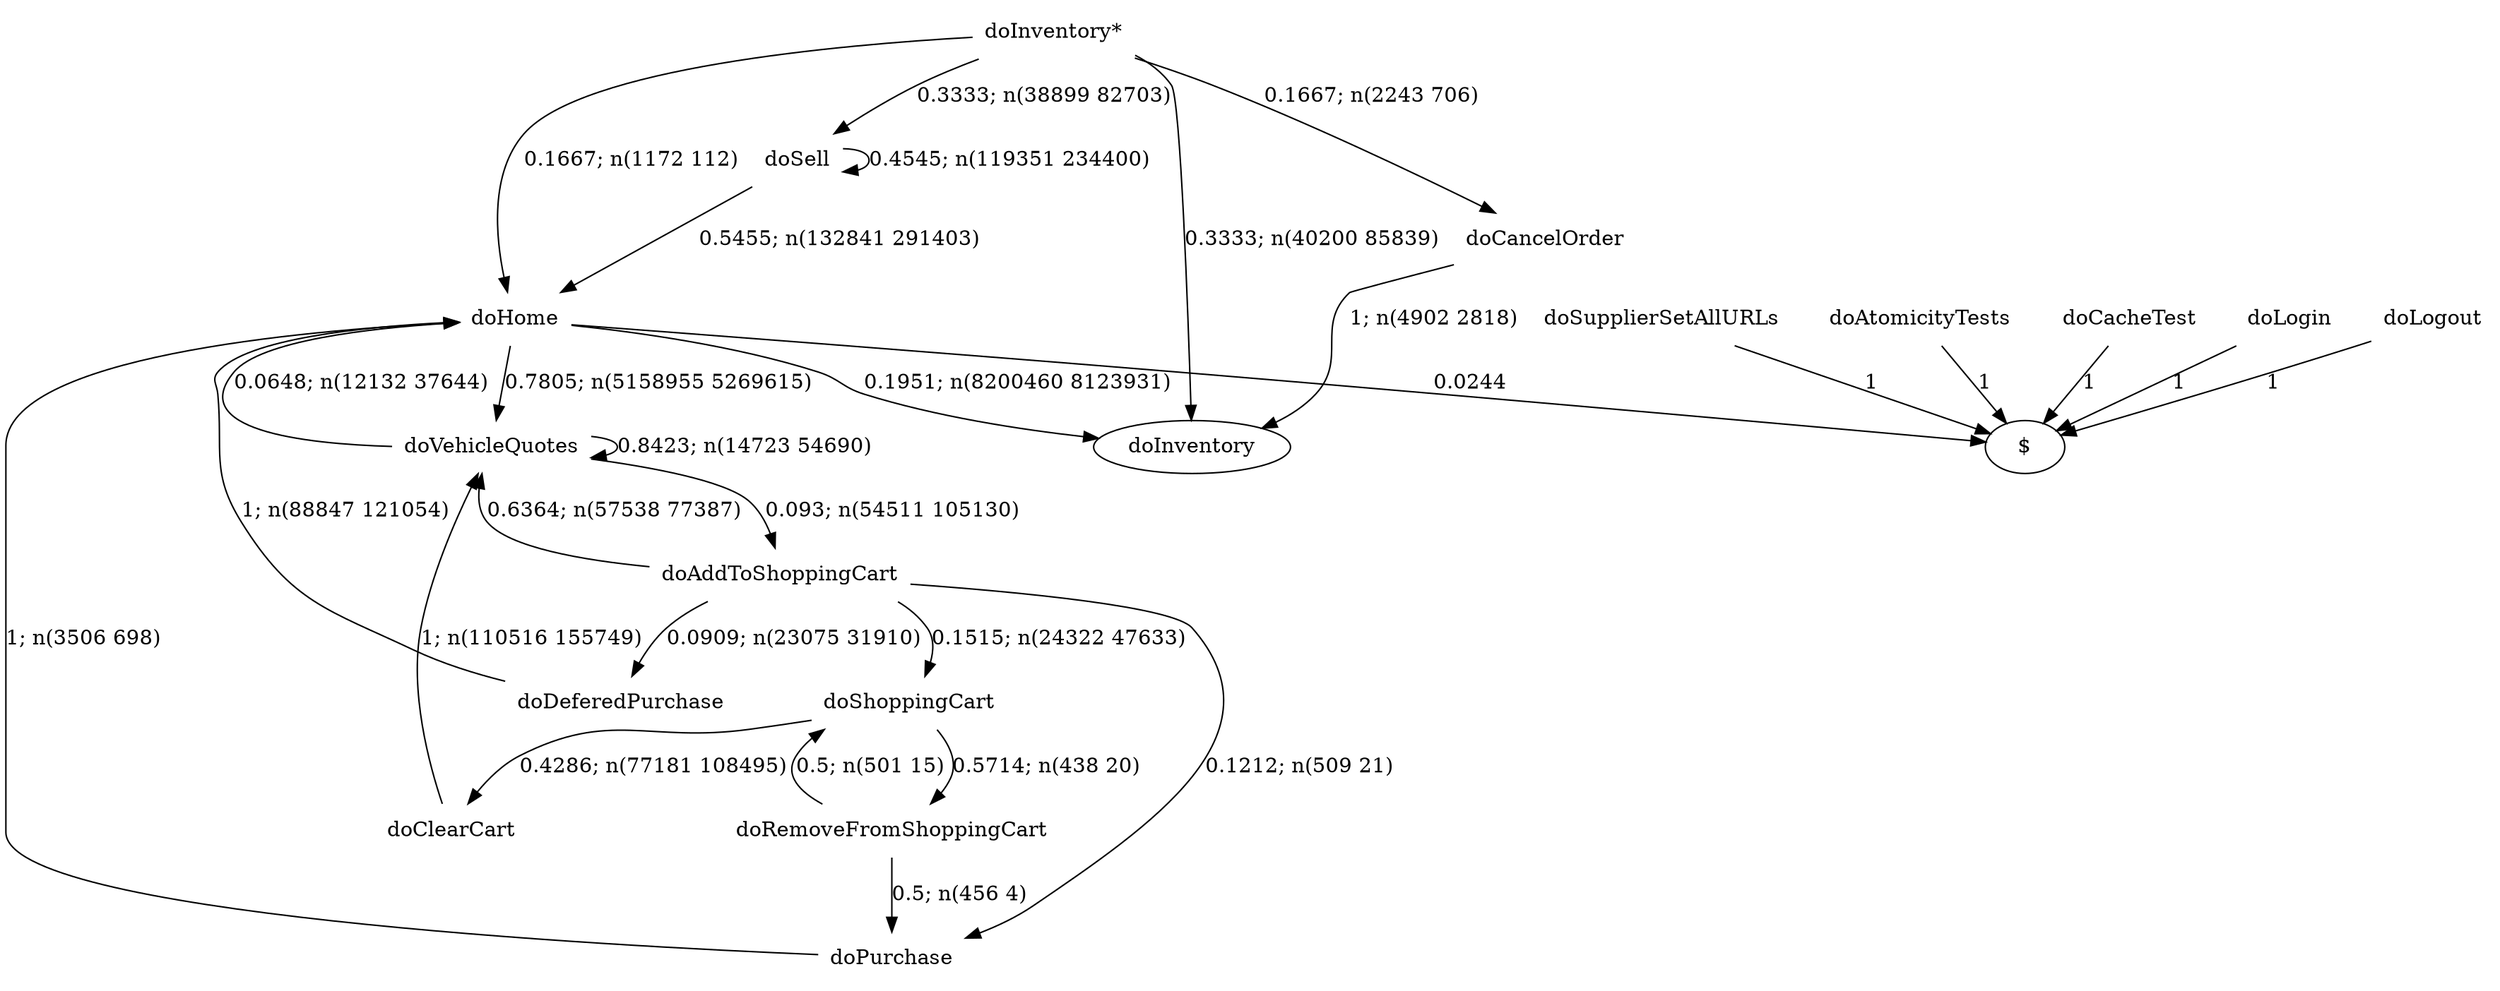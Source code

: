 digraph G {"doInventory*" [label="doInventory*",shape=none];"doSupplierSetAllURLs" [label="doSupplierSetAllURLs",shape=none];"doAtomicityTests" [label="doAtomicityTests",shape=none];"doCacheTest" [label="doCacheTest",shape=none];"doLogin" [label="doLogin",shape=none];"doVehicleQuotes" [label="doVehicleQuotes",shape=none];"doAddToShoppingCart" [label="doAddToShoppingCart",shape=none];"doDeferedPurchase" [label="doDeferedPurchase",shape=none];"doHome" [label="doHome",shape=none];"doShoppingCart" [label="doShoppingCart",shape=none];"doClearCart" [label="doClearCart",shape=none];"doPurchase" [label="doPurchase",shape=none];"doSell" [label="doSell",shape=none];"doLogout" [label="doLogout",shape=none];"doCancelOrder" [label="doCancelOrder",shape=none];"doRemoveFromShoppingCart" [label="doRemoveFromShoppingCart",shape=none];"doInventory*"->"doInventory" [style=solid,label="0.3333; n(40200 85839)"];"doInventory*"->"doHome" [style=solid,label="0.1667; n(1172 112)"];"doInventory*"->"doSell" [style=solid,label="0.3333; n(38899 82703)"];"doInventory*"->"doCancelOrder" [style=solid,label="0.1667; n(2243 706)"];"doSupplierSetAllURLs"->"$" [style=solid,label="1"];"doAtomicityTests"->"$" [style=solid,label="1"];"doCacheTest"->"$" [style=solid,label="1"];"doLogin"->"$" [style=solid,label="1"];"doVehicleQuotes"->"doVehicleQuotes" [style=solid,label="0.8423; n(14723 54690)"];"doVehicleQuotes"->"doAddToShoppingCart" [style=solid,label="0.093; n(54511 105130)"];"doVehicleQuotes"->"doHome" [style=solid,label="0.0648; n(12132 37644)"];"doAddToShoppingCart"->"doVehicleQuotes" [style=solid,label="0.6364; n(57538 77387)"];"doAddToShoppingCart"->"doDeferedPurchase" [style=solid,label="0.0909; n(23075 31910)"];"doAddToShoppingCart"->"doShoppingCart" [style=solid,label="0.1515; n(24322 47633)"];"doAddToShoppingCart"->"doPurchase" [style=solid,label="0.1212; n(509 21)"];"doDeferedPurchase"->"doHome" [style=solid,label="1; n(88847 121054)"];"doHome"->"doInventory" [style=solid,label="0.1951; n(8200460 8123931)"];"doHome"->"doVehicleQuotes" [style=solid,label="0.7805; n(5158955 5269615)"];"doHome"->"$" [style=solid,label="0.0244"];"doShoppingCart"->"doClearCart" [style=solid,label="0.4286; n(77181 108495)"];"doShoppingCart"->"doRemoveFromShoppingCart" [style=solid,label="0.5714; n(438 20)"];"doClearCart"->"doVehicleQuotes" [style=solid,label="1; n(110516 155749)"];"doPurchase"->"doHome" [style=solid,label="1; n(3506 698)"];"doSell"->"doHome" [style=solid,label="0.5455; n(132841 291403)"];"doSell"->"doSell" [style=solid,label="0.4545; n(119351 234400)"];"doLogout"->"$" [style=solid,label="1"];"doCancelOrder"->"doInventory" [style=solid,label="1; n(4902 2818)"];"doRemoveFromShoppingCart"->"doShoppingCart" [style=solid,label="0.5; n(501 15)"];"doRemoveFromShoppingCart"->"doPurchase" [style=solid,label="0.5; n(456 4)"];}
